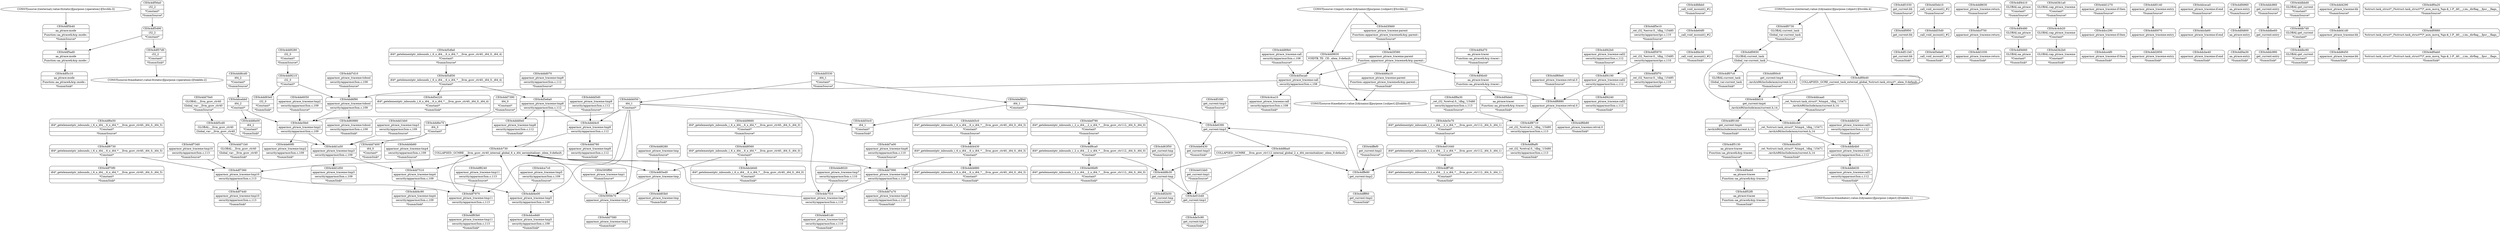 digraph {
	"CONST[source:2(external),value:0(static)][purpose:{operation}][SrcIdx:3]"
	CE0x4d5dfa0 [shape=record,shape=Mrecord,label="{CE0x4d5dfa0|i64*_getelementptr_inbounds_(_6_x_i64_,_6_x_i64_*___llvm_gcov_ctr40,_i64_0,_i64_4)|*Constant*|*SummSource*}"]
	CE0x4dfdbb0 [shape=record,shape=Mrecord,label="{CE0x4dfdbb0|_call_void_mcount()_#2|*SummSource*}"]
	CE0x4dfdd10 [shape=record,shape=Mrecord,label="{CE0x4dfdd10|get_current:tmp4|./arch/x86/include/asm/current.h,14}"]
	CE0x4dd8b30 [shape=record,shape=Mrecord,label="{CE0x4dd8b30|get_current:tmp}"]
	CE0x4df7970 [shape=record,shape=Mrecord,label="{CE0x4df7970|apparmor_ptrace_traceme:tmp11|security/apparmor/lsm.c,113}"]
	CE0x4df0f00 [shape=record,shape=Mrecord,label="{CE0x4df0f00|get_current:bb}"]
	CE0x4dd9280 [shape=record,shape=Mrecord,label="{CE0x4dd9280|i32_0|*Constant*|*SummSource*}"]
	CE0x4d5ebe0 [shape=record,shape=Mrecord,label="{CE0x4d5ebe0|_call_void_mcount()_#2|*SummSink*}"]
	CE0x4dd83b0 [shape=record,shape=Mrecord,label="{CE0x4dd83b0|apparmor_ptrace_traceme:tmp|*SummSink*}"]
	CE0x4d3f380 [shape=record,shape=Mrecord,label="{CE0x4d3f380|apparmor_ptrace_traceme:parent|Function::apparmor_ptrace_traceme&Arg::parent::}"]
	CE0x4e01640 [shape=record,shape=Mrecord,label="{CE0x4e01640|i64*_getelementptr_inbounds_(_2_x_i64_,_2_x_i64_*___llvm_gcov_ctr112,_i64_0,_i64_1)|*Constant*}"]
	CE0x4df00c0 [shape=record,shape=Mrecord,label="{CE0x4df00c0|get_current:tmp4|./arch/x86/include/asm/current.h,14|*SummSource*}"]
	CE0x4e01bb0 [shape=record,shape=Mrecord,label="{CE0x4e01bb0|get_current:tmp1|*SummSource*}"]
	CE0x4dffef0 [shape=record,shape=Mrecord,label="{CE0x4dffef0|get_current:tmp2|*SummSource*}"]
	CE0x4dd4e00 [shape=record,shape=Mrecord,label="{CE0x4dd4e00|apparmor_ptrace_traceme:tmp5|security/apparmor/lsm.c,109}"]
	CE0x4df4240 [shape=record,shape=Mrecord,label="{CE0x4df4240|apparmor_ptrace_traceme:call2|security/apparmor/lsm.c,112|*SummSink*}"]
	CE0x4dd4b80 [shape=record,shape=Mrecord,label="{CE0x4dd4b80|apparmor_ptrace_traceme:tmp4|security/apparmor/lsm.c,109|*SummSource*}"]
	CE0x4df1030 [shape=record,shape=Mrecord,label="{CE0x4df1030|get_current:bb|*SummSource*}"]
	CE0x4dd93e0 [shape=record,shape=Mrecord,label="{CE0x4dd93e0|i32_0|*Constant*|*SummSink*}"]
	CE0x4dcebb0 [shape=record,shape=Mrecord,label="{CE0x4dcebb0|i64_2|*Constant*}"]
	CE0x4dfff60 [shape=record,shape=Mrecord,label="{CE0x4dfff60|get_current:tmp2|*SummSink*}"]
	"CONST[source:1(input),value:2(dynamic)][purpose:{subject}][SrcIdx:2]"
	CE0x4ddd780 [shape=record,shape=Mrecord,label="{CE0x4ddd780|apparmor_ptrace_traceme:tmp9|security/apparmor/lsm.c,112|*SummSink*}"]
	CE0x4de64f0 [shape=record,shape=Mrecord,label="{CE0x4de64f0|_call_void_mcount()_#2}"]
	CE0x4d65ed0 [shape=record,shape=Mrecord,label="{CE0x4d65ed0|apparmor_ptrace_traceme:tmp}"]
	CE0x4df7440 [shape=record,shape=Mrecord,label="{CE0x4df7440|apparmor_ptrace_traceme:tmp10|security/apparmor/lsm.c,113|*SummSink*}"]
	CE0x4dff7d0 [shape=record,shape=Mrecord,label="{CE0x4dff7d0|i64*_getelementptr_inbounds_(_2_x_i64_,_2_x_i64_*___llvm_gcov_ctr112,_i64_0,_i64_1)|*Constant*|*SummSink*}"]
	CE0x4de5e70 [shape=record,shape=Mrecord,label="{CE0x4de5e70|i64*_getelementptr_inbounds_(_2_x_i64_,_2_x_i64_*___llvm_gcov_ctr112,_i64_0,_i64_1)|*Constant*|*SummSource*}"]
	CE0x4df6e50 [shape=record,shape=Mrecord,label="{CE0x4df6e50|i64*_getelementptr_inbounds_(_6_x_i64_,_6_x_i64_*___llvm_gcov_ctr40,_i64_0,_i64_5)|*Constant*|*SummSource*}"]
	CE0x4df5c10 [shape=record,shape=Mrecord,label="{CE0x4df5c10|aa_ptrace:mode|Function::aa_ptrace&Arg::mode::|*SummSink*}"]
	CE0x4df0730 [shape=record,shape=Mrecord,label="{CE0x4df0730|GLOBAL:current_task|Global_var:current_task|*SummSource*}"]
	CE0x4dd4050 [shape=record,shape=Mrecord,label="{CE0x4dd4050|i64_1|*Constant*}"]
	CE0x4dd9660 [shape=record,shape=Mrecord,label="{CE0x4dd9660|i64*_getelementptr_inbounds_(_6_x_i64_,_6_x_i64_*___llvm_gcov_ctr40,_i64_0,_i64_0)|*Constant*|*SummSource*}"]
	CE0x4d63f50 [shape=record,shape=Mrecord,label="{CE0x4d63f50|get_current:tmp|*SummSource*}"]
	CE0x4dd1bb0 [shape=record,shape=Mrecord,label="{CE0x4dd1bb0|apparmor_ptrace_traceme:tmp3|security/apparmor/lsm.c,109|*SummSource*}"]
	CE0x4dcb730 [shape=record,shape=Mrecord,label="{CE0x4dcb730|COLLAPSED:_GCMRE___llvm_gcov_ctr40_internal_global_6_x_i64_zeroinitializer:_elem_0:default:}"]
	CE0x4df1fd0 [shape=record,shape=Mrecord,label="{CE0x4df1fd0|get_current:tmp3|*SummSource*}"]
	CE0x4dd6e00 [shape=record,shape=Mrecord,label="{CE0x4dd6e00|i64_2|*Constant*|*SummSink*}"]
	CE0x4dd1030 [shape=record,shape=Mrecord,label="{CE0x4dd1030|apparmor_ptrace_traceme:return|*SummSink*}"]
	CE0x4df4410 [shape=record,shape=Mrecord,label="{CE0x4df4410|GLOBAL:aa_ptrace|*Constant*|*SummSource*}"]
	CE0x4dd45c0 [shape=record,shape=Mrecord,label="{CE0x4dd45c0|i64*_getelementptr_inbounds_(_6_x_i64_,_6_x_i64_*___llvm_gcov_ctr40,_i64_0,_i64_3)|*Constant*|*SummSource*}"]
	CE0x4df4de0 [shape=record,shape=Mrecord,label="{CE0x4df4de0|aa_ptrace:tracer|Function::aa_ptrace&Arg::tracer::|*SummSink*}"]
	CE0x4c4cb20 [shape=record,shape=Mrecord,label="{CE0x4c4cb20|GLOBAL:cap_ptrace_traceme|*Constant*}"]
	CE0x4df07c0 [shape=record,shape=Mrecord,label="{CE0x4df07c0|GLOBAL:current_task|Global_var:current_task|*SummSink*}"]
	CE0x4de8020 [shape=record,shape=Mrecord,label="{CE0x4de8020|apparmor_ptrace_traceme:tmp7|security/apparmor/lsm.c,110|*SummSource*}"]
	CE0x595fe70 [shape=record,shape=Mrecord,label="{CE0x595fe70|apparmor_ptrace_traceme:tmp1}"]
	CE0x4dd8560 [shape=record,shape=Mrecord,label="{CE0x4dd8560|i64*_getelementptr_inbounds_(_6_x_i64_,_6_x_i64_*___llvm_gcov_ctr40,_i64_0,_i64_0)|*Constant*}"]
	CE0x4dd9210 [shape=record,shape=Mrecord,label="{CE0x4dd9210|i32_0|*Constant*}"]
	CE0x4df56a0 [shape=record,shape=Mrecord,label="{CE0x4df56a0|i32_2|*Constant*|*SummSource*}"]
	CE0x4dd5530 [shape=record,shape=Mrecord,label="{CE0x4dd5530|i64_1|*Constant*|*SummSource*}"]
	CE0x4d5eb10 [shape=record,shape=Mrecord,label="{CE0x4d5eb10|_call_void_mcount()_#2|*SummSource*}"]
	CE0x4dcc290 [shape=record,shape=Mrecord,label="{CE0x4dcc290|apparmor_ptrace_traceme:if.then}"]
	CE0x4dd8ba0 [shape=record,shape=Mrecord,label="{CE0x4dd8ba0|COLLAPSED:_GCMRE___llvm_gcov_ctr112_internal_global_2_x_i64_zeroinitializer:_elem_0:default:}"]
	CE0x4dcb640 [shape=record,shape=Mrecord,label="{CE0x4dcb640|i64*_getelementptr_inbounds_(_6_x_i64_,_6_x_i64_*___llvm_gcov_ctr40,_i64_0,_i64_0)|*Constant*|*SummSink*}"]
	CE0x4dd1a50 [shape=record,shape=Mrecord,label="{CE0x4dd1a50|apparmor_ptrace_traceme:tmp3|security/apparmor/lsm.c,109}"]
	CE0x4dd0070 [shape=record,shape=Mrecord,label="{CE0x4dd0070|apparmor_ptrace_traceme:entry}"]
	CE0x4d5eca0 [shape=record,shape=Mrecord,label="{CE0x4d5eca0|apparmor_ptrace_traceme:call|security/apparmor/lsm.c,108}"]
	CE0x4ddcd50 [shape=record,shape=Mrecord,label="{CE0x4ddcd50|_ret_%struct.task_struct*_%tmp4,_!dbg_!15471|./arch/x86/include/asm/current.h,14|*SummSink*}"]
	CE0x4df4eb0 [shape=record,shape=Mrecord,label="{CE0x4df4eb0|aa_ptrace:tracee|Function::aa_ptrace&Arg::tracee::}"]
	CE0x4dcfa60 [shape=record,shape=Mrecord,label="{CE0x4dcfa60|apparmor_ptrace_traceme:if.end}"]
	CE0x4def790 [shape=record,shape=Mrecord,label="{CE0x4def790|i64*_getelementptr_inbounds_(_2_x_i64_,_2_x_i64_*___llvm_gcov_ctr112,_i64_0,_i64_0)|*Constant*|*SummSource*}"]
	CE0x4ddb630 [shape=record,shape=Mrecord,label="{CE0x4ddb630|apparmor_ptrace_traceme:call1|security/apparmor/lsm.c,112|*SummSink*}"]
	CE0x4df0160 [shape=record,shape=Mrecord,label="{CE0x4df0160|get_current:tmp4|./arch/x86/include/asm/current.h,14|*SummSink*}"]
	CE0x4dd54c0 [shape=record,shape=Mrecord,label="{CE0x4dd54c0|i64_1|*Constant*|*SummSink*}"]
	CE0x4dd71b0 [shape=record,shape=Mrecord,label="{CE0x4dd71b0|GLOBAL:__llvm_gcov_ctr40|Global_var:__llvm_gcov_ctr40|*SummSink*}"]
	CE0x4df6730 [shape=record,shape=Mrecord,label="{CE0x4df6730|i64*_getelementptr_inbounds_(_6_x_i64_,_6_x_i64_*___llvm_gcov_ctr40,_i64_0,_i64_5)|*Constant*}"]
	CE0x4dd55d0 [shape=record,shape=Mrecord,label="{CE0x4dd55d0|_call_void_mcount()_#2}"]
	CE0x4df8710 [shape=record,shape=Mrecord,label="{CE0x4df8710|_ret_i32_%retval.0,_!dbg_!15480|security/apparmor/lsm.c,113}"]
	CE0x4dd1d50 [shape=record,shape=Mrecord,label="{CE0x4dd1d50|apparmor_ptrace_traceme:tmp3|security/apparmor/lsm.c,109|*SummSink*}"]
	CE0x4dd7400 [shape=record,shape=Mrecord,label="{CE0x4dd7400|i64_0|*Constant*|*SummSink*}"]
	CE0x595ff90 [shape=record,shape=Mrecord,label="{CE0x595ff90|apparmor_ptrace_traceme:tmp1|*SummSource*}"]
	CE0x4dd6cd0 [shape=record,shape=Mrecord,label="{CE0x4dd6cd0|i64_2|*Constant*|*SummSource*}"]
	CE0x4df4a30 [shape=record,shape=Mrecord,label="{CE0x4df4a30|aa_ptrace:entry|*SummSink*}"]
	CE0x4df6880 [shape=record,shape=Mrecord,label="{CE0x4df6880|apparmor_ptrace_traceme:retval.0}"]
	CE0x4ddccb0 [shape=record,shape=Mrecord,label="{CE0x4ddccb0|_ret_%struct.task_struct*_%tmp4,_!dbg_!15471|./arch/x86/include/asm/current.h,14}"]
	CE0x4ddc990 [shape=record,shape=Mrecord,label="{CE0x4ddc990|get_current:entry|*SummSink*}"]
	CE0x4df8af0 [shape=record,shape=Mrecord,label="{CE0x4df8af0|_ret_i32_%retval.0,_!dbg_!15480|security/apparmor/lsm.c,113|*SummSink*}"]
	CE0x4ddbc90 [shape=record,shape=Mrecord,label="{CE0x4ddbc90|GLOBAL:get_current|*Constant*|*SummSink*}"]
	CE0x4df4660 [shape=record,shape=Mrecord,label="{CE0x4df4660|GLOBAL:aa_ptrace|*Constant*|*SummSink*}"]
	CE0x4ddb520 [shape=record,shape=Mrecord,label="{CE0x4ddb520|apparmor_ptrace_traceme:call1|security/apparmor/lsm.c,112|*SummSource*}"]
	CE0x4dd7a00 [shape=record,shape=Mrecord,label="{CE0x4dd7a00|apparmor_ptrace_traceme:tmp6|security/apparmor/lsm.c,110|*SummSource*}"]
	CE0x4dd70e0 [shape=record,shape=Mrecord,label="{CE0x4dd70e0|GLOBAL:__llvm_gcov_ctr40|Global_var:__llvm_gcov_ctr40|*SummSource*}"]
	CE0x4df5b40 [shape=record,shape=Mrecord,label="{CE0x4df5b40|aa_ptrace:mode|Function::aa_ptrace&Arg::mode::|*SummSource*}"]
	CE0x4c4ca10 [shape=record,shape=Mrecord,label="{CE0x4c4ca10|apparmor_ptrace_traceme:call|security/apparmor/lsm.c,108|*SummSink*}"]
	CE0x4df5130 [shape=record,shape=Mrecord,label="{CE0x4df5130|aa_ptrace:tracee|Function::aa_ptrace&Arg::tracee::|*SummSource*}"]
	CE0x4de7f10 [shape=record,shape=Mrecord,label="{CE0x4de7f10|apparmor_ptrace_traceme:tmp7|security/apparmor/lsm.c,110}"]
	CE0x4dceca0 [shape=record,shape=Mrecord,label="{CE0x4dceca0|apparmor_ptrace_traceme:if.end|*SummSource*}"]
	CE0x4dd8450 [shape=record,shape=Mrecord,label="{CE0x4dd8450|apparmor_ptrace_traceme:bb|*SummSink*}"]
	CE0x4ddd070 [shape=record,shape=Mrecord,label="{CE0x4ddd070|apparmor_ptrace_traceme:tmp8|security/apparmor/lsm.c,112|*SummSource*}"]
	CE0x4dd7d10 [shape=record,shape=Mrecord,label="{CE0x4dd7d10|apparmor_ptrace_traceme:tobool|security/apparmor/lsm.c,109|*SummSource*}"]
	CE0x4df70f0 [shape=record,shape=Mrecord,label="{CE0x4df70f0|i64*_getelementptr_inbounds_(_6_x_i64_,_6_x_i64_*___llvm_gcov_ctr40,_i64_0,_i64_5)|*Constant*|*SummSink*}"]
	CE0x4d60880 [shape=record,shape=Mrecord,label="{CE0x4d60880|apparmor_ptrace_traceme:tobool|security/apparmor/lsm.c,109|*SummSink*}"]
	CE0x4ddb4b0 [shape=record,shape=Mrecord,label="{CE0x4ddb4b0|apparmor_ptrace_traceme:call1|security/apparmor/lsm.c,112}"]
	CE0x4df5490 [shape=record,shape=Mrecord,label="{CE0x4df5490|i32_2|*Constant*}"]
	CE0x4dd1270 [shape=record,shape=Mrecord,label="{CE0x4dd1270|apparmor_ptrace_traceme:if.then|*SummSource*}"]
	CE0x4de60f0 [shape=record,shape=Mrecord,label="{CE0x4de60f0|apparmor_ptrace_traceme:tmp2|security/apparmor/lsm.c,109|*SummSink*}"]
	CE0x4df4d70 [shape=record,shape=Mrecord,label="{CE0x4df4d70|aa_ptrace:tracer|Function::aa_ptrace&Arg::tracer::|*SummSource*}"]
	CE0x4dd7390 [shape=record,shape=Mrecord,label="{CE0x4dd7390|i64_0|*Constant*|*SummSource*}"]
	CE0x4dce8d0 [shape=record,shape=Mrecord,label="{CE0x4dce8d0|apparmor_ptrace_traceme:tmp5|security/apparmor/lsm.c,109|*SummSink*}"]
	CE0x4df4960 [shape=record,shape=Mrecord,label="{CE0x4df4960|aa_ptrace:entry|*SummSource*}"]
	CE0x4df7360 [shape=record,shape=Mrecord,label="{CE0x4df7360|apparmor_ptrace_traceme:tmp10|security/apparmor/lsm.c,113}"]
	CE0x4dd4c90 [shape=record,shape=Mrecord,label="{CE0x4dd4c90|apparmor_ptrace_traceme:tmp4|security/apparmor/lsm.c,109|*SummSink*}"]
	CE0x4df5970 [shape=record,shape=Mrecord,label="{CE0x4df5970|_ret_i32_%error.0,_!dbg_!15485|security/apparmor/ipc.c,110}"]
	CE0x4dd0140 [shape=record,shape=Mrecord,label="{CE0x4dd0140|apparmor_ptrace_traceme:entry|*SummSource*}"]
	CE0x4dcbe40 [shape=record,shape=Mrecord,label="{CE0x4dcbe40|apparmor_ptrace_traceme:if.end|*SummSink*}"]
	CE0x4dd6f90 [shape=record,shape=Mrecord,label="{CE0x4dd6f90|apparmor_ptrace_traceme:tobool|security/apparmor/lsm.c,109}"]
	CE0x4de6050 [shape=record,shape=Mrecord,label="{CE0x4de6050|apparmor_ptrace_traceme:tmp2|security/apparmor/lsm.c,109|*SummSource*}"]
	CE0x4d5df30 [shape=record,shape=Mrecord,label="{CE0x4d5df30|i64*_getelementptr_inbounds_(_6_x_i64_,_6_x_i64_*___llvm_gcov_ctr40,_i64_0,_i64_4)|*Constant*}"]
	CE0x4ddd4c0 [shape=record,shape=Mrecord,label="{CE0x4ddd4c0|apparmor_ptrace_traceme:tmp9|security/apparmor/lsm.c,112}"]
	CE0x4df83b0 [shape=record,shape=Mrecord,label="{CE0x4df83b0|apparmor_ptrace_traceme:tmp11|security/apparmor/lsm.c,113|*SummSink*}"]
	CE0x4ddb7d0 [shape=record,shape=Mrecord,label="{CE0x4ddb7d0|GLOBAL:get_current|*Constant*}"]
	"CONST[source:0(mediator),value:2(dynamic)][purpose:{object}][SnkIdx:1]"
	CE0x4ddbe60 [shape=record,shape=Mrecord,label="{CE0x4ddbe60|get_current:entry}"]
	CE0x4df73d0 [shape=record,shape=Mrecord,label="{CE0x4df73d0|apparmor_ptrace_traceme:tmp10|security/apparmor/lsm.c,113|*SummSource*}"]
	CE0x4ddc860 [shape=record,shape=Mrecord,label="{CE0x4ddc860|get_current:entry|*SummSource*}"]
	CE0x4def8b0 [shape=record,shape=Mrecord,label="{CE0x4def8b0|i64_1|*Constant*}"]
	CE0x4df8240 [shape=record,shape=Mrecord,label="{CE0x4df8240|apparmor_ptrace_traceme:tmp11|security/apparmor/lsm.c,113|*SummSource*}"]
	CE0x4df52f0 [shape=record,shape=Mrecord,label="{CE0x4df52f0|aa_ptrace:tracee|Function::aa_ptrace&Arg::tracee::|*SummSink*}"]
	"CONST[source:0(mediator),value:2(dynamic)][purpose:{subject}][SnkIdx:0]"
	CE0x4dd7510 [shape=record,shape=Mrecord,label="{CE0x4dd7510|apparmor_ptrace_traceme:tmp4|security/apparmor/lsm.c,109}"]
	CE0x4dd5cd0 [shape=record,shape=Mrecord,label="{CE0x4dd5cd0|GLOBAL:__llvm_gcov_ctr40|Global_var:__llvm_gcov_ctr40}"]
	CE0x4df0ab0 [shape=record,shape=Mrecord,label="{CE0x4df0ab0|%struct.task_struct*_(%struct.task_struct**)*_asm_movq_%gs:$_1:P_,$0_,_r,im,_dirflag_,_fpsr_,_flags_|*SummSink*}"]
	CE0x4df0880 [shape=record,shape=Mrecord,label="{CE0x4df0880|%struct.task_struct*_(%struct.task_struct**)*_asm_movq_%gs:$_1:P_,$0_,_r,im,_dirflag_,_fpsr_,_flags_}"]
	CE0x4df4b40 [shape=record,shape=Mrecord,label="{CE0x4df4b40|aa_ptrace:tracer|Function::aa_ptrace&Arg::tracer::}"]
	CE0x4de6430 [shape=record,shape=Mrecord,label="{CE0x4de6430|get_current:tmp3|*SummSink*}"]
	CE0x4df0b40 [shape=record,shape=Mrecord,label="{CE0x4df0b40|COLLAPSED:_GCRE_current_task_external_global_%struct.task_struct*:_elem_0:default:}"]
	CE0x4de81d0 [shape=record,shape=Mrecord,label="{CE0x4de81d0|apparmor_ptrace_traceme:tmp7|security/apparmor/lsm.c,110|*SummSink*}"]
	CE0x4dd4430 [shape=record,shape=Mrecord,label="{CE0x4dd4430|i64*_getelementptr_inbounds_(_6_x_i64_,_6_x_i64_*___llvm_gcov_ctr40,_i64_0,_i64_3)|*Constant*}"]
	CE0x4df5e10 [shape=record,shape=Mrecord,label="{CE0x4df5e10|_ret_i32_%error.0,_!dbg_!15485|security/apparmor/ipc.c,110|*SummSource*}"]
	CE0x4d3f460 [shape=record,shape=Mrecord,label="{CE0x4d3f460|apparmor_ptrace_traceme:parent|Function::apparmor_ptrace_traceme&Arg::parent::|*SummSource*}"]
	CE0x4dd7a70 [shape=record,shape=Mrecord,label="{CE0x4dd7a70|apparmor_ptrace_traceme:tmp6|security/apparmor/lsm.c,110|*SummSink*}"]
	CE0x4df8a30 [shape=record,shape=Mrecord,label="{CE0x4df8a30|_ret_i32_%retval.0,_!dbg_!15480|security/apparmor/lsm.c,113|*SummSource*}"]
	CE0x4dd89b0 [shape=record,shape=Mrecord,label="{CE0x4dd89b0|apparmor_ptrace_traceme:call|security/apparmor/lsm.c,108|*SummSource*}"]
	CE0x4df4190 [shape=record,shape=Mrecord,label="{CE0x4df4190|apparmor_ptrace_traceme:call2|security/apparmor/lsm.c,112}"]
	CE0x4df6b80 [shape=record,shape=Mrecord,label="{CE0x4df6b80|apparmor_ptrace_traceme:retval.0|*SummSink*}"]
	CE0x4df69e0 [shape=record,shape=Mrecord,label="{CE0x4df69e0|apparmor_ptrace_traceme:retval.0|*SummSource*}"]
	CE0x4de6390 [shape=record,shape=Mrecord,label="{CE0x4de6390|get_current:tmp3}"]
	CE0x4d5e220 [shape=record,shape=Mrecord,label="{CE0x4d5e220|i64*_getelementptr_inbounds_(_6_x_i64_,_6_x_i64_*___llvm_gcov_ctr40,_i64_0,_i64_4)|*Constant*|*SummSink*}"]
	CE0x4dd8280 [shape=record,shape=Mrecord,label="{CE0x4dd8280|apparmor_ptrace_traceme:tmp|*SummSource*}"]
	CE0x4ddd5d0 [shape=record,shape=Mrecord,label="{CE0x4ddd5d0|apparmor_ptrace_traceme:tmp9|security/apparmor/lsm.c,112|*SummSource*}"]
	CE0x4de5fe0 [shape=record,shape=Mrecord,label="{CE0x4de5fe0|apparmor_ptrace_traceme:tmp2|security/apparmor/lsm.c,109}"]
	CE0x4de5c90 [shape=record,shape=Mrecord,label="{CE0x4de5c90|get_current:tmp1|*SummSink*}"]
	CE0x4e06bf0 [shape=record,shape=Mrecord,label="{CE0x4e06bf0|i64*_getelementptr_inbounds_(_2_x_i64_,_2_x_i64_*___llvm_gcov_ctr112,_i64_0,_i64_0)|*Constant*|*SummSink*}"]
	CE0x4df4480 [shape=record,shape=Mrecord,label="{CE0x4df4480|GLOBAL:aa_ptrace|*Constant*}"]
	"CONST[source:0(mediator),value:0(static)][purpose:{operation}][SnkIdx:2]"
	CE0x4df57d0 [shape=record,shape=Mrecord,label="{CE0x4df57d0|i32_2|*Constant*|*SummSink*}"]
	CE0x4d3b1a0 [shape=record,shape=Mrecord,label="{CE0x4d3b1a0|GLOBAL:cap_ptrace_traceme|*Constant*|*SummSource*}"]
	CE0x4dd9830 [shape=record,shape=Mrecord,label="{CE0x4dd9830|VOIDTB_TE:_CE:_elem_0:default:}"]
	CE0x4dd4880 [shape=record,shape=Mrecord,label="{CE0x4dd4880|i64*_getelementptr_inbounds_(_6_x_i64_,_6_x_i64_*___llvm_gcov_ctr40,_i64_0,_i64_3)|*Constant*|*SummSink*}"]
	CE0x4ddcaa0 [shape=record,shape=Mrecord,label="{CE0x4ddcaa0|_ret_%struct.task_struct*_%tmp4,_!dbg_!15471|./arch/x86/include/asm/current.h,14|*SummSource*}"]
	CE0x4dfdc50 [shape=record,shape=Mrecord,label="{CE0x4dfdc50|_call_void_mcount()_#2|*SummSink*}"]
	CE0x4dd7580 [shape=record,shape=Mrecord,label="{CE0x4dd7580|apparmor_ptrace_traceme:tmp1|*SummSink*}"]
	CE0x4df0650 [shape=record,shape=Mrecord,label="{CE0x4df0650|GLOBAL:current_task|Global_var:current_task}"]
	CE0x4ddd0e0 [shape=record,shape=Mrecord,label="{CE0x4ddd0e0|apparmor_ptrace_traceme:tmp8|security/apparmor/lsm.c,112|*SummSink*}"]
	CE0x4dcf750 [shape=record,shape=Mrecord,label="{CE0x4dcf750|apparmor_ptrace_traceme:return}"]
	CE0x4df4800 [shape=record,shape=Mrecord,label="{CE0x4df4800|aa_ptrace:entry}"]
	CE0x4df11b0 [shape=record,shape=Mrecord,label="{CE0x4df11b0|get_current:bb|*SummSink*}"]
	CE0x4df5ad0 [shape=record,shape=Mrecord,label="{CE0x4df5ad0|aa_ptrace:mode|Function::aa_ptrace&Arg::mode::}"]
	CE0x4dce7c0 [shape=record,shape=Mrecord,label="{CE0x4dce7c0|apparmor_ptrace_traceme:tmp5|security/apparmor/lsm.c,109|*SummSource*}"]
	CE0x4df5f70 [shape=record,shape=Mrecord,label="{CE0x4df5f70|_ret_i32_%error.0,_!dbg_!15485|security/apparmor/ipc.c,110|*SummSink*}"]
	CE0x4df2b50 [shape=record,shape=Mrecord,label="{CE0x4df2b50|get_current:tmp|*SummSink*}"]
	CE0x4df0a20 [shape=record,shape=Mrecord,label="{CE0x4df0a20|%struct.task_struct*_(%struct.task_struct**)*_asm_movq_%gs:$_1:P_,$0_,_r,im,_dirflag_,_fpsr_,_flags_|*SummSource*}"]
	CE0x4d3b2b0 [shape=record,shape=Mrecord,label="{CE0x4d3b2b0|GLOBAL:cap_ptrace_traceme|*Constant*|*SummSink*}"]
	CE0x4dce4f0 [shape=record,shape=Mrecord,label="{CE0x4dce4f0|apparmor_ptrace_traceme:if.then|*SummSink*}"]
	CE0x4dffe80 [shape=record,shape=Mrecord,label="{CE0x4dffe80|get_current:tmp2}"]
	CE0x4df42b0 [shape=record,shape=Mrecord,label="{CE0x4df42b0|apparmor_ptrace_traceme:call2|security/apparmor/lsm.c,112|*SummSource*}"]
	CE0x4e01b40 [shape=record,shape=Mrecord,label="{CE0x4e01b40|get_current:tmp1}"]
	CE0x4dd41d0 [shape=record,shape=Mrecord,label="{CE0x4dd41d0|apparmor_ptrace_traceme:bb}"]
	CE0x4df8ca0 [shape=record,shape=Mrecord,label="{CE0x4df8ca0|i64*_getelementptr_inbounds_(_2_x_i64_,_2_x_i64_*___llvm_gcov_ctr112,_i64_0,_i64_0)|*Constant*}"]
	CE0x4dd6a10 [shape=record,shape=Mrecord,label="{CE0x4dd6a10|apparmor_ptrace_traceme:parent|Function::apparmor_ptrace_traceme&Arg::parent::|*SummSink*}"]
	CE0x4dd2850 [shape=record,shape=Mrecord,label="{CE0x4dd2850|apparmor_ptrace_traceme:entry|*SummSink*}"]
	CE0x4dd4290 [shape=record,shape=Mrecord,label="{CE0x4dd4290|apparmor_ptrace_traceme:bb|*SummSource*}"]
	CE0x4dd7990 [shape=record,shape=Mrecord,label="{CE0x4dd7990|apparmor_ptrace_traceme:tmp6|security/apparmor/lsm.c,110}"]
	CE0x4ddbbd0 [shape=record,shape=Mrecord,label="{CE0x4ddbbd0|GLOBAL:get_current|*Constant*|*SummSource*}"]
	CE0x4d5e6a0 [shape=record,shape=Mrecord,label="{CE0x4d5e6a0|apparmor_ptrace_traceme:tmp8|security/apparmor/lsm.c,112}"]
	"CONST[source:2(external),value:2(dynamic)][purpose:{object}][SrcIdx:4]"
	CE0x4dd6e70 [shape=record,shape=Mrecord,label="{CE0x4dd6e70|i64_0|*Constant*}"]
	CE0x4dd8630 [shape=record,shape=Mrecord,label="{CE0x4dd8630|apparmor_ptrace_traceme:return|*SummSource*}"]
	CE0x4dd41d0 -> CE0x4dd8450
	CE0x4dd4050 -> CE0x4df7970
	CE0x4c4cb20 -> CE0x4d3b2b0
	CE0x4dd8560 -> CE0x4d65ed0
	CE0x4dd6e70 -> CE0x4dd7400
	CE0x4df8a30 -> CE0x4df8710
	CE0x4ddcaa0 -> CE0x4ddccb0
	CE0x4df8710 -> CE0x4df8af0
	CE0x4def790 -> CE0x4df8ca0
	CE0x4ddccb0 -> CE0x4ddb4b0
	CE0x4d3f460 -> CE0x4d3f380
	CE0x4dd9660 -> CE0x4dd8560
	CE0x4dfdd10 -> CE0x4ddccb0
	CE0x4dd5cd0 -> CE0x4dd1a50
	CE0x4dd1270 -> CE0x4dcc290
	CE0x4dd1bb0 -> CE0x4dd1a50
	CE0x4dd7390 -> CE0x4dd6e70
	CE0x4df4800 -> CE0x4df4a30
	CE0x4dd8630 -> CE0x4dcf750
	CE0x4dcf750 -> CE0x4dd1030
	CE0x4df0b40 -> CE0x4dfdd10
	CE0x4ddc860 -> CE0x4ddbe60
	CE0x4d63f50 -> CE0x4dd8b30
	CE0x4dd1a50 -> CE0x4dd1d50
	CE0x4dd9830 -> CE0x4d5eca0
	CE0x4dffef0 -> CE0x4dffe80
	CE0x4df0650 -> CE0x4df0b40
	CE0x4dd8560 -> CE0x4dcb640
	CE0x4dd4e00 -> CE0x4dcb730
	CE0x4dd7d10 -> CE0x4dd6f90
	CE0x4d3b1a0 -> CE0x4c4cb20
	CE0x4df4190 -> CE0x4df6880
	CE0x4e01640 -> CE0x4dff7d0
	CE0x595fe70 -> CE0x4dd7580
	CE0x4dcc290 -> CE0x4dce4f0
	CE0x4e01b40 -> CE0x4dd8ba0
	CE0x4d3f380 -> CE0x4d5eca0
	CE0x4df8ca0 -> CE0x4dd8b30
	CE0x4df5b40 -> CE0x4df5ad0
	CE0x4dd9210 -> CE0x4dd93e0
	CE0x4dd7510 -> CE0x4dd4e00
	CE0x4df5130 -> CE0x4df4eb0
	CE0x4de6390 -> CE0x4de6430
	CE0x4df7360 -> CE0x4df7970
	CE0x4df5e10 -> CE0x4df5970
	CE0x4df0a20 -> CE0x4df0880
	CE0x4df5490 -> CE0x4df5ad0
	CE0x4df4eb0 -> CE0x4df52f0
	"CONST[source:1(input),value:2(dynamic)][purpose:{subject}][SrcIdx:2]" -> CE0x4d3f460
	CE0x4dceca0 -> CE0x4dcfa60
	CE0x4dd5cd0 -> CE0x4dd71b0
	CE0x4de7f10 -> CE0x4de81d0
	CE0x4df69e0 -> CE0x4df6880
	CE0x4ddd070 -> CE0x4d5e6a0
	CE0x4dd0070 -> CE0x4dd2850
	CE0x4df0650 -> CE0x4df07c0
	CE0x4dd9210 -> CE0x4dd6f90
	CE0x4dcb730 -> CE0x4d65ed0
	CE0x4dd6cd0 -> CE0x4dcebb0
	CE0x4dcb730 -> CE0x4d5e6a0
	CE0x4dd4430 -> CE0x4dd4880
	CE0x4d5dfa0 -> CE0x4d5df30
	CE0x4ddbbd0 -> CE0x4ddb7d0
	CE0x4ddb520 -> CE0x4ddb4b0
	CE0x4dfdbb0 -> CE0x4de64f0
	CE0x4dd4050 -> CE0x4de5fe0
	CE0x595fe70 -> CE0x4dcb730
	CE0x4d5e6a0 -> CE0x4ddd4c0
	CE0x4d3f380 -> CE0x4dd6a10
	CE0x4df6730 -> CE0x4df7360
	CE0x4de5fe0 -> CE0x4dd1a50
	"CONST[source:2(external),value:0(static)][purpose:{operation}][SrcIdx:3]" -> CE0x4df5b40
	CE0x4de5e70 -> CE0x4e01640
	CE0x4df57d0 -> "CONST[source:0(mediator),value:0(static)][purpose:{operation}][SnkIdx:2]"
	CE0x4df73d0 -> CE0x4df7360
	CE0x4dd9280 -> CE0x4dd9210
	CE0x4dd5530 -> CE0x4def8b0
	CE0x4dcfa60 -> CE0x4dcbe40
	CE0x4de7f10 -> CE0x4dcb730
	CE0x4df56a0 -> CE0x4df5490
	CE0x4ddd4c0 -> CE0x4ddd780
	CE0x4d5df30 -> CE0x4d5e220
	CE0x4df5490 -> CE0x4df57d0
	CE0x4df8240 -> CE0x4df7970
	CE0x4df1fd0 -> CE0x4de6390
	CE0x4df5ad0 -> CE0x4df5c10
	CE0x4def8b0 -> CE0x4dd54c0
	CE0x4ddb4b0 -> CE0x4ddb630
	CE0x4def8b0 -> CE0x4de6390
	CE0x4e01640 -> CE0x4dffe80
	CE0x4dd7990 -> CE0x4dd7a70
	CE0x4d5df30 -> CE0x4d5e6a0
	CE0x4df4b40 -> CE0x4df4de0
	CE0x4df7970 -> CE0x4df83b0
	CE0x4df6730 -> CE0x4df70f0
	CE0x4dcebb0 -> CE0x4dd6e00
	"CONST[source:2(external),value:2(dynamic)][purpose:{object}][SrcIdx:4]" -> CE0x4df0730
	CE0x4de6390 -> CE0x4dd8ba0
	CE0x4df8ca0 -> CE0x4e06bf0
	CE0x4dd8280 -> CE0x4d65ed0
	CE0x4dd5530 -> CE0x4dd4050
	CE0x4dd6e70 -> CE0x4dd1a50
	CE0x4df0f00 -> CE0x4df11b0
	CE0x4df0650 -> CE0x4dfdd10
	CE0x4df4d70 -> CE0x4df4b40
	CE0x4dd45c0 -> CE0x4dd4430
	CE0x4dd7a00 -> CE0x4dd7990
	CE0x4dcb730 -> CE0x4df7360
	CE0x4ddbe60 -> CE0x4ddc990
	CE0x4dd4e00 -> CE0x4dce8d0
	CE0x4dd1a50 -> CE0x4dd7510
	CE0x4d5eca0 -> CE0x4df6880
	CE0x4dd4b80 -> CE0x4dd7510
	CE0x4e01b40 -> CE0x4de5c90
	CE0x4df5970 -> CE0x4df4190
	CE0x4dfdd10 -> CE0x4df0160
	CE0x4df4410 -> CE0x4df4480
	CE0x4dcb730 -> CE0x4dd7990
	CE0x4dd89b0 -> CE0x4d5eca0
	CE0x4dd8ba0 -> CE0x4dd8b30
	CE0x4d5e6a0 -> CE0x4ddd0e0
	"CONST[source:2(external),value:2(dynamic)][purpose:{object}][SrcIdx:4]" -> CE0x4df0b40
	CE0x4dd6f90 -> CE0x4de5fe0
	CE0x4df0b40 -> CE0x4df0b40
	CE0x4df0880 -> CE0x4df0ab0
	CE0x4dd7990 -> CE0x4de7f10
	"CONST[source:1(input),value:2(dynamic)][purpose:{subject}][SrcIdx:2]" -> CE0x4dd9830
	CE0x4dd0140 -> CE0x4dd0070
	CE0x4dd4050 -> CE0x4de7f10
	CE0x4ddb4b0 -> CE0x4df4eb0
	CE0x4dd4050 -> CE0x4dd54c0
	CE0x4df0b40 -> "CONST[source:0(mediator),value:2(dynamic)][purpose:{object}][SnkIdx:1]"
	CE0x4de6050 -> CE0x4de5fe0
	CE0x4df5970 -> CE0x4df5f70
	CE0x4ddd5d0 -> CE0x4ddd4c0
	CE0x4dcebb0 -> CE0x4de5fe0
	CE0x4de8020 -> CE0x4de7f10
	CE0x4dd55d0 -> CE0x4d5ebe0
	CE0x4dd8ba0 -> CE0x4dffe80
	CE0x595ff90 -> CE0x595fe70
	CE0x4d3f380 -> CE0x4df4b40
	CE0x4d65ed0 -> CE0x595fe70
	CE0x4df0730 -> CE0x4df0650
	CE0x4dd6a10 -> "CONST[source:0(mediator),value:2(dynamic)][purpose:{subject}][SnkIdx:0]"
	CE0x4ddd4c0 -> CE0x4dcb730
	CE0x4d5eb10 -> CE0x4dd55d0
	CE0x4df6e50 -> CE0x4df6730
	CE0x4dd4050 -> CE0x595fe70
	CE0x4df42b0 -> CE0x4df4190
	CE0x4df4480 -> CE0x4df4660
	CE0x4de64f0 -> CE0x4dfdc50
	CE0x4df1030 -> CE0x4df0f00
	CE0x4d5eca0 -> CE0x4dd6f90
	CE0x4dd8b30 -> CE0x4e01b40
	CE0x4dd4050 -> CE0x4dd4e00
	CE0x4ddb630 -> "CONST[source:0(mediator),value:2(dynamic)][purpose:{object}][SnkIdx:1]"
	CE0x4ddb7d0 -> CE0x4ddbc90
	CE0x4dd8b30 -> CE0x4df2b50
	CE0x4dffe80 -> CE0x4dfff60
	CE0x4ddccb0 -> CE0x4ddcd50
	CE0x4df6880 -> CE0x4df8710
	CE0x4def8b0 -> CE0x4e01b40
	CE0x4dd70e0 -> CE0x4dd5cd0
	CE0x4dd4050 -> CE0x4ddd4c0
	CE0x4dd4290 -> CE0x4dd41d0
	CE0x4df7360 -> CE0x4df7440
	CE0x4df7970 -> CE0x4dcb730
	CE0x4e01bb0 -> CE0x4e01b40
	CE0x4d65ed0 -> CE0x4dd83b0
	CE0x4dffe80 -> CE0x4de6390
	CE0x4d5eca0 -> CE0x4c4ca10
	CE0x4dd6f90 -> CE0x4d60880
	CE0x4df00c0 -> CE0x4dfdd10
	CE0x4dd7510 -> CE0x4dd4c90
	CE0x4dce7c0 -> CE0x4dd4e00
	CE0x4dd9830 -> "CONST[source:0(mediator),value:2(dynamic)][purpose:{subject}][SnkIdx:0]"
	CE0x4df6880 -> CE0x4df6b80
	CE0x4dd4430 -> CE0x4dd7990
	CE0x4dcb730 -> CE0x4dd7510
	CE0x4df4960 -> CE0x4df4800
	CE0x4de5fe0 -> CE0x4de60f0
	CE0x4df4190 -> CE0x4df4240
}